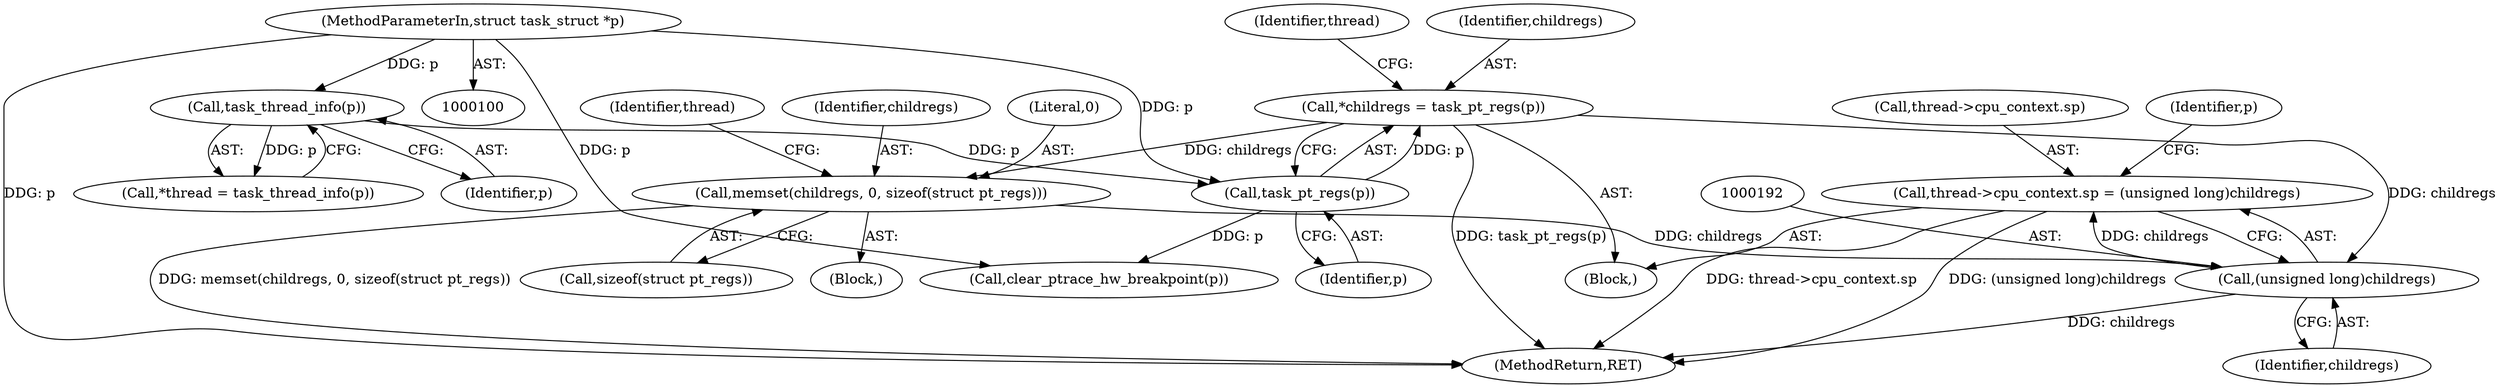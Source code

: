digraph "0_linux_a4780adeefd042482f624f5e0d577bf9cdcbb760@API" {
"1000185" [label="(Call,thread->cpu_context.sp = (unsigned long)childregs)"];
"1000191" [label="(Call,(unsigned long)childregs)"];
"1000152" [label="(Call,memset(childregs, 0, sizeof(struct pt_regs)))"];
"1000112" [label="(Call,*childregs = task_pt_regs(p))"];
"1000114" [label="(Call,task_pt_regs(p))"];
"1000109" [label="(Call,task_thread_info(p))"];
"1000104" [label="(MethodParameterIn,struct task_struct *p)"];
"1000109" [label="(Call,task_thread_info(p))"];
"1000194" [label="(Call,clear_ptrace_hw_breakpoint(p))"];
"1000154" [label="(Literal,0)"];
"1000112" [label="(Call,*childregs = task_pt_regs(p))"];
"1000193" [label="(Identifier,childregs)"];
"1000115" [label="(Identifier,p)"];
"1000186" [label="(Call,thread->cpu_context.sp)"];
"1000114" [label="(Call,task_pt_regs(p))"];
"1000110" [label="(Identifier,p)"];
"1000155" [label="(Call,sizeof(struct pt_regs))"];
"1000113" [label="(Identifier,childregs)"];
"1000104" [label="(MethodParameterIn,struct task_struct *p)"];
"1000119" [label="(Identifier,thread)"];
"1000160" [label="(Identifier,thread)"];
"1000152" [label="(Call,memset(childregs, 0, sizeof(struct pt_regs)))"];
"1000153" [label="(Identifier,childregs)"];
"1000105" [label="(Block,)"];
"1000221" [label="(MethodReturn,RET)"];
"1000151" [label="(Block,)"];
"1000195" [label="(Identifier,p)"];
"1000107" [label="(Call,*thread = task_thread_info(p))"];
"1000185" [label="(Call,thread->cpu_context.sp = (unsigned long)childregs)"];
"1000191" [label="(Call,(unsigned long)childregs)"];
"1000185" -> "1000105"  [label="AST: "];
"1000185" -> "1000191"  [label="CFG: "];
"1000186" -> "1000185"  [label="AST: "];
"1000191" -> "1000185"  [label="AST: "];
"1000195" -> "1000185"  [label="CFG: "];
"1000185" -> "1000221"  [label="DDG: thread->cpu_context.sp"];
"1000185" -> "1000221"  [label="DDG: (unsigned long)childregs"];
"1000191" -> "1000185"  [label="DDG: childregs"];
"1000191" -> "1000193"  [label="CFG: "];
"1000192" -> "1000191"  [label="AST: "];
"1000193" -> "1000191"  [label="AST: "];
"1000191" -> "1000221"  [label="DDG: childregs"];
"1000152" -> "1000191"  [label="DDG: childregs"];
"1000112" -> "1000191"  [label="DDG: childregs"];
"1000152" -> "1000151"  [label="AST: "];
"1000152" -> "1000155"  [label="CFG: "];
"1000153" -> "1000152"  [label="AST: "];
"1000154" -> "1000152"  [label="AST: "];
"1000155" -> "1000152"  [label="AST: "];
"1000160" -> "1000152"  [label="CFG: "];
"1000152" -> "1000221"  [label="DDG: memset(childregs, 0, sizeof(struct pt_regs))"];
"1000112" -> "1000152"  [label="DDG: childregs"];
"1000112" -> "1000105"  [label="AST: "];
"1000112" -> "1000114"  [label="CFG: "];
"1000113" -> "1000112"  [label="AST: "];
"1000114" -> "1000112"  [label="AST: "];
"1000119" -> "1000112"  [label="CFG: "];
"1000112" -> "1000221"  [label="DDG: task_pt_regs(p)"];
"1000114" -> "1000112"  [label="DDG: p"];
"1000114" -> "1000115"  [label="CFG: "];
"1000115" -> "1000114"  [label="AST: "];
"1000109" -> "1000114"  [label="DDG: p"];
"1000104" -> "1000114"  [label="DDG: p"];
"1000114" -> "1000194"  [label="DDG: p"];
"1000109" -> "1000107"  [label="AST: "];
"1000109" -> "1000110"  [label="CFG: "];
"1000110" -> "1000109"  [label="AST: "];
"1000107" -> "1000109"  [label="CFG: "];
"1000109" -> "1000107"  [label="DDG: p"];
"1000104" -> "1000109"  [label="DDG: p"];
"1000104" -> "1000100"  [label="AST: "];
"1000104" -> "1000221"  [label="DDG: p"];
"1000104" -> "1000194"  [label="DDG: p"];
}
